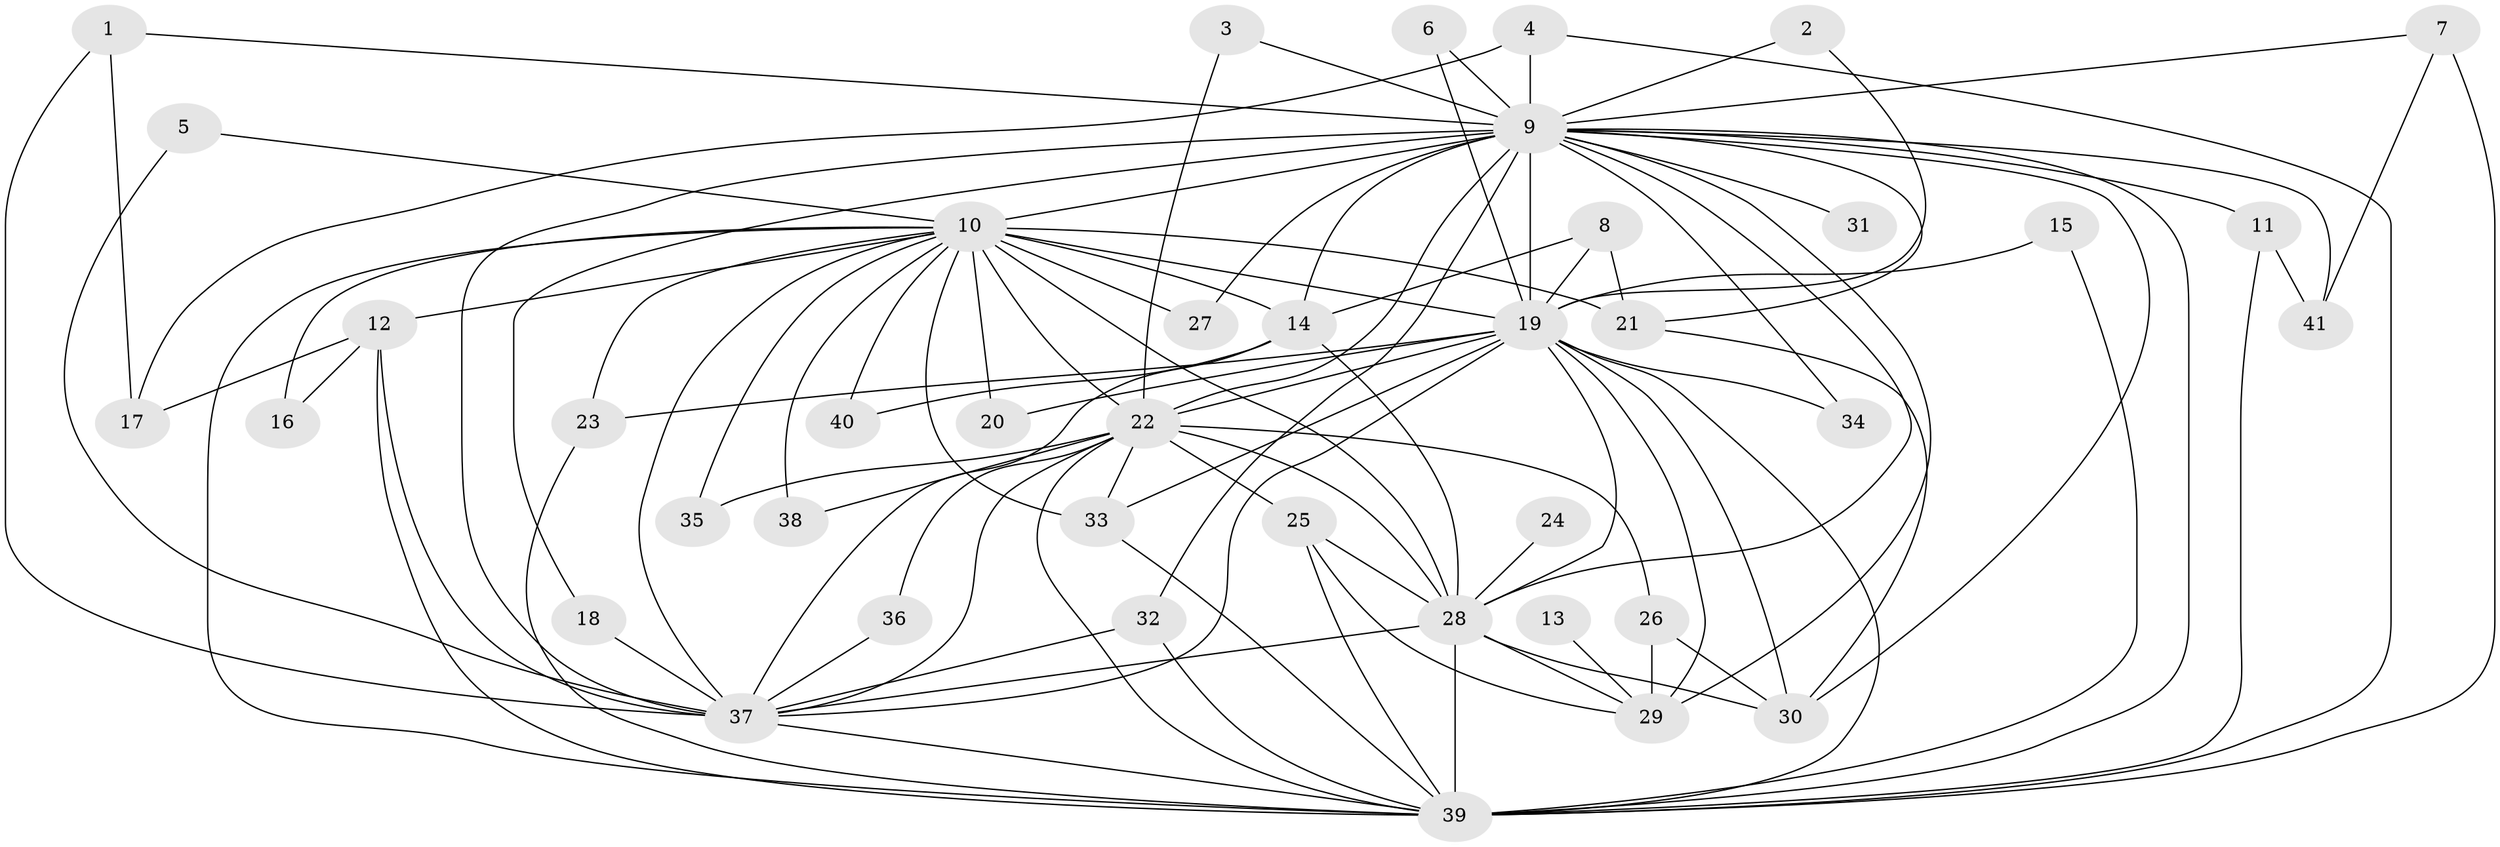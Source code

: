 // original degree distribution, {21: 0.012195121951219513, 15: 0.012195121951219513, 23: 0.012195121951219513, 17: 0.024390243902439025, 20: 0.024390243902439025, 25: 0.012195121951219513, 18: 0.024390243902439025, 5: 0.024390243902439025, 3: 0.1951219512195122, 6: 0.036585365853658534, 2: 0.5853658536585366, 4: 0.036585365853658534}
// Generated by graph-tools (version 1.1) at 2025/01/03/09/25 03:01:35]
// undirected, 41 vertices, 102 edges
graph export_dot {
graph [start="1"]
  node [color=gray90,style=filled];
  1;
  2;
  3;
  4;
  5;
  6;
  7;
  8;
  9;
  10;
  11;
  12;
  13;
  14;
  15;
  16;
  17;
  18;
  19;
  20;
  21;
  22;
  23;
  24;
  25;
  26;
  27;
  28;
  29;
  30;
  31;
  32;
  33;
  34;
  35;
  36;
  37;
  38;
  39;
  40;
  41;
  1 -- 9 [weight=1.0];
  1 -- 17 [weight=1.0];
  1 -- 37 [weight=1.0];
  2 -- 9 [weight=1.0];
  2 -- 19 [weight=1.0];
  3 -- 9 [weight=1.0];
  3 -- 22 [weight=1.0];
  4 -- 9 [weight=1.0];
  4 -- 17 [weight=1.0];
  4 -- 39 [weight=1.0];
  5 -- 10 [weight=1.0];
  5 -- 37 [weight=1.0];
  6 -- 9 [weight=1.0];
  6 -- 19 [weight=1.0];
  7 -- 9 [weight=1.0];
  7 -- 39 [weight=1.0];
  7 -- 41 [weight=1.0];
  8 -- 14 [weight=1.0];
  8 -- 19 [weight=1.0];
  8 -- 21 [weight=1.0];
  9 -- 10 [weight=3.0];
  9 -- 11 [weight=1.0];
  9 -- 14 [weight=1.0];
  9 -- 18 [weight=1.0];
  9 -- 19 [weight=5.0];
  9 -- 21 [weight=2.0];
  9 -- 22 [weight=2.0];
  9 -- 27 [weight=1.0];
  9 -- 28 [weight=2.0];
  9 -- 29 [weight=1.0];
  9 -- 30 [weight=1.0];
  9 -- 31 [weight=1.0];
  9 -- 32 [weight=1.0];
  9 -- 34 [weight=1.0];
  9 -- 37 [weight=3.0];
  9 -- 39 [weight=4.0];
  9 -- 41 [weight=1.0];
  10 -- 12 [weight=1.0];
  10 -- 14 [weight=1.0];
  10 -- 16 [weight=1.0];
  10 -- 19 [weight=3.0];
  10 -- 20 [weight=2.0];
  10 -- 21 [weight=1.0];
  10 -- 22 [weight=1.0];
  10 -- 23 [weight=1.0];
  10 -- 27 [weight=1.0];
  10 -- 28 [weight=1.0];
  10 -- 33 [weight=1.0];
  10 -- 35 [weight=1.0];
  10 -- 37 [weight=2.0];
  10 -- 38 [weight=1.0];
  10 -- 39 [weight=2.0];
  10 -- 40 [weight=1.0];
  11 -- 39 [weight=1.0];
  11 -- 41 [weight=1.0];
  12 -- 16 [weight=1.0];
  12 -- 17 [weight=1.0];
  12 -- 37 [weight=2.0];
  12 -- 39 [weight=1.0];
  13 -- 29 [weight=1.0];
  14 -- 28 [weight=1.0];
  14 -- 37 [weight=1.0];
  14 -- 40 [weight=1.0];
  15 -- 19 [weight=2.0];
  15 -- 39 [weight=1.0];
  18 -- 37 [weight=1.0];
  19 -- 20 [weight=1.0];
  19 -- 22 [weight=3.0];
  19 -- 23 [weight=2.0];
  19 -- 28 [weight=2.0];
  19 -- 29 [weight=2.0];
  19 -- 30 [weight=1.0];
  19 -- 33 [weight=1.0];
  19 -- 34 [weight=1.0];
  19 -- 37 [weight=2.0];
  19 -- 39 [weight=5.0];
  21 -- 30 [weight=1.0];
  22 -- 25 [weight=2.0];
  22 -- 26 [weight=1.0];
  22 -- 28 [weight=1.0];
  22 -- 33 [weight=1.0];
  22 -- 35 [weight=1.0];
  22 -- 36 [weight=1.0];
  22 -- 37 [weight=1.0];
  22 -- 38 [weight=1.0];
  22 -- 39 [weight=4.0];
  23 -- 39 [weight=1.0];
  24 -- 28 [weight=1.0];
  25 -- 28 [weight=1.0];
  25 -- 29 [weight=1.0];
  25 -- 39 [weight=1.0];
  26 -- 29 [weight=1.0];
  26 -- 30 [weight=1.0];
  28 -- 29 [weight=1.0];
  28 -- 30 [weight=2.0];
  28 -- 37 [weight=2.0];
  28 -- 39 [weight=3.0];
  32 -- 37 [weight=1.0];
  32 -- 39 [weight=2.0];
  33 -- 39 [weight=1.0];
  36 -- 37 [weight=1.0];
  37 -- 39 [weight=2.0];
}
